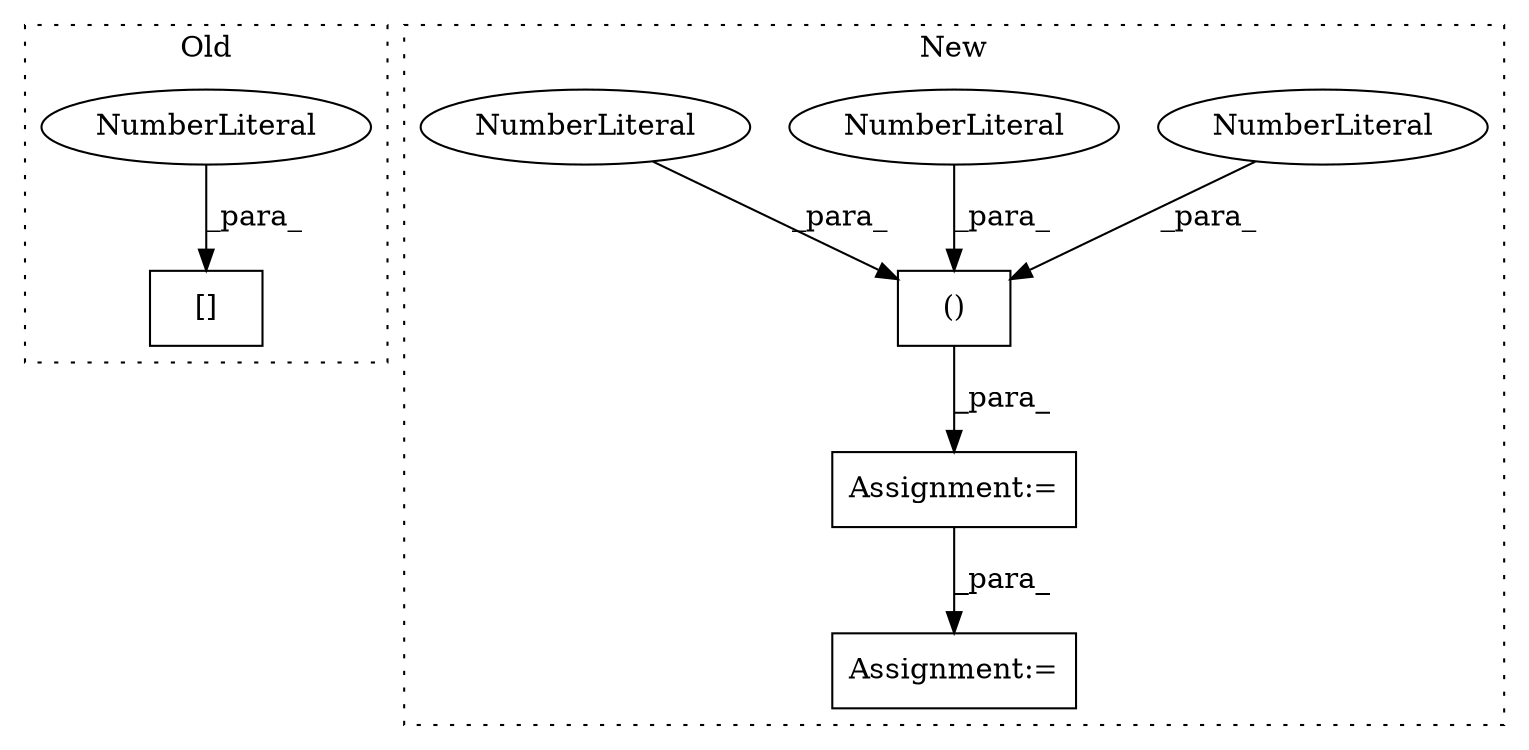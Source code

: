 digraph G {
subgraph cluster0 {
1 [label="[]" a="2" s="1177,1189" l="11,1" shape="box"];
3 [label="NumberLiteral" a="34" s="1188" l="1" shape="ellipse"];
label = "Old";
style="dotted";
}
subgraph cluster1 {
2 [label="()" a="106" s="1224" l="29" shape="box"];
4 [label="Assignment:=" a="7" s="1204" l="1" shape="box"];
5 [label="NumberLiteral" a="34" s="1224" l="1" shape="ellipse"];
6 [label="NumberLiteral" a="34" s="1238" l="1" shape="ellipse"];
7 [label="NumberLiteral" a="34" s="1252" l="1" shape="ellipse"];
8 [label="Assignment:=" a="7" s="1597" l="1" shape="box"];
label = "New";
style="dotted";
}
2 -> 4 [label="_para_"];
3 -> 1 [label="_para_"];
4 -> 8 [label="_para_"];
5 -> 2 [label="_para_"];
6 -> 2 [label="_para_"];
7 -> 2 [label="_para_"];
}